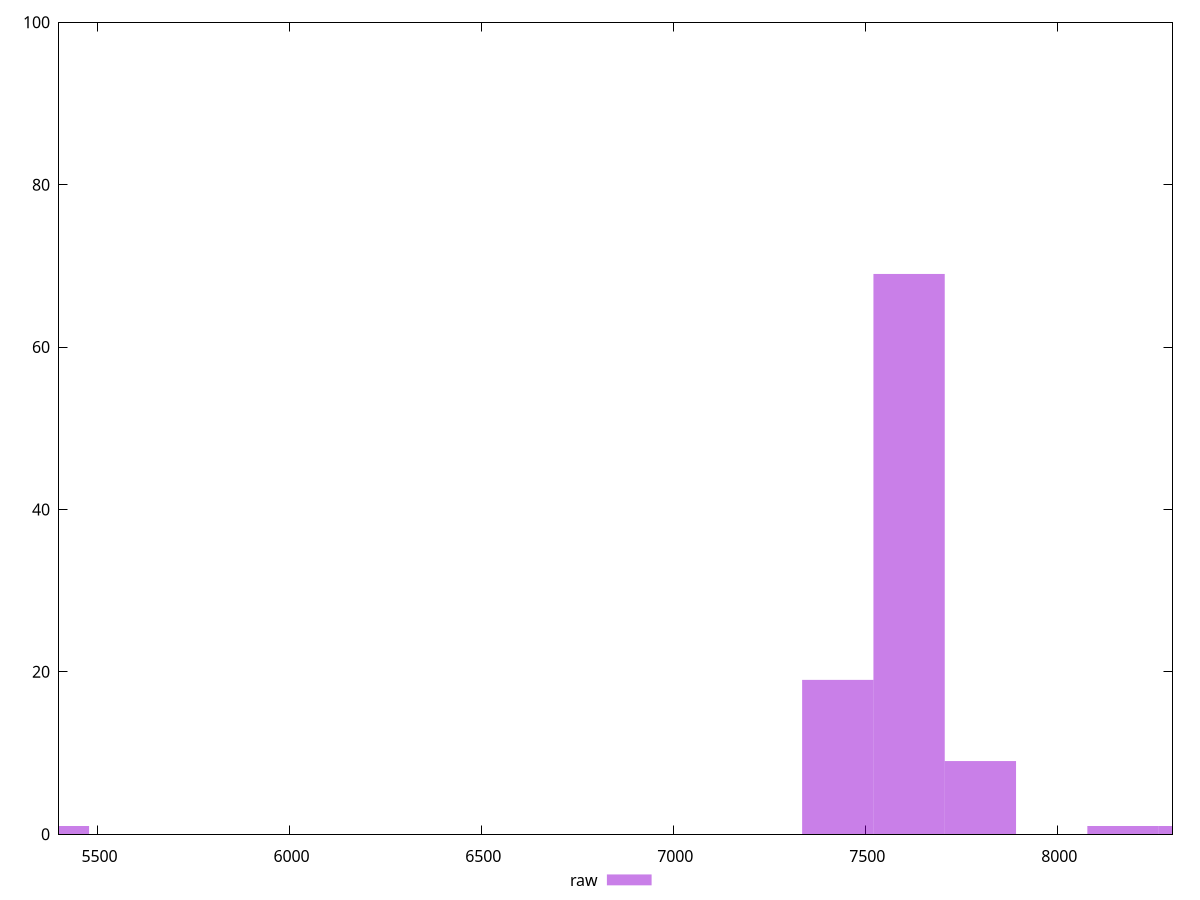 reset

$raw <<EOF
7613.968638503093 69
8356.794847137542 1
7428.262086344481 19
7799.6751906617055 9
8171.088294978929 1
5385.490012599749 1
EOF

set key outside below
set boxwidth 185.70655215861203
set xrange [5400:8300]
set yrange [0:100]
set trange [0:100]
set style fill transparent solid 0.5 noborder
set terminal svg size 640, 490 enhanced background rgb 'white'
set output "report_00017_2021-02-10T15-08-03.406Z/uses-text-compression/samples/pages/raw/histogram.svg"

plot $raw title "raw" with boxes

reset
